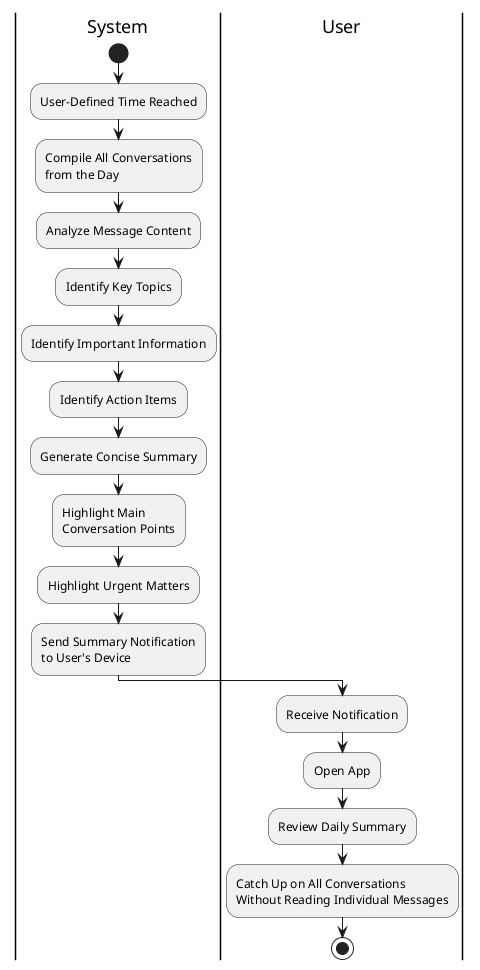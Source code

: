 @startuml Daily_Summary_Activity
|System|
start
:User-Defined Time Reached;
:Compile All Conversations
from the Day;
:Analyze Message Content;
:Identify Key Topics;
:Identify Important Information;
:Identify Action Items;
:Generate Concise Summary;
:Highlight Main
Conversation Points;
:Highlight Urgent Matters;
:Send Summary Notification
to User's Device;
|User|
:Receive Notification;
:Open App;
:Review Daily Summary;
:Catch Up on All Conversations
Without Reading Individual Messages;
stop
@enduml